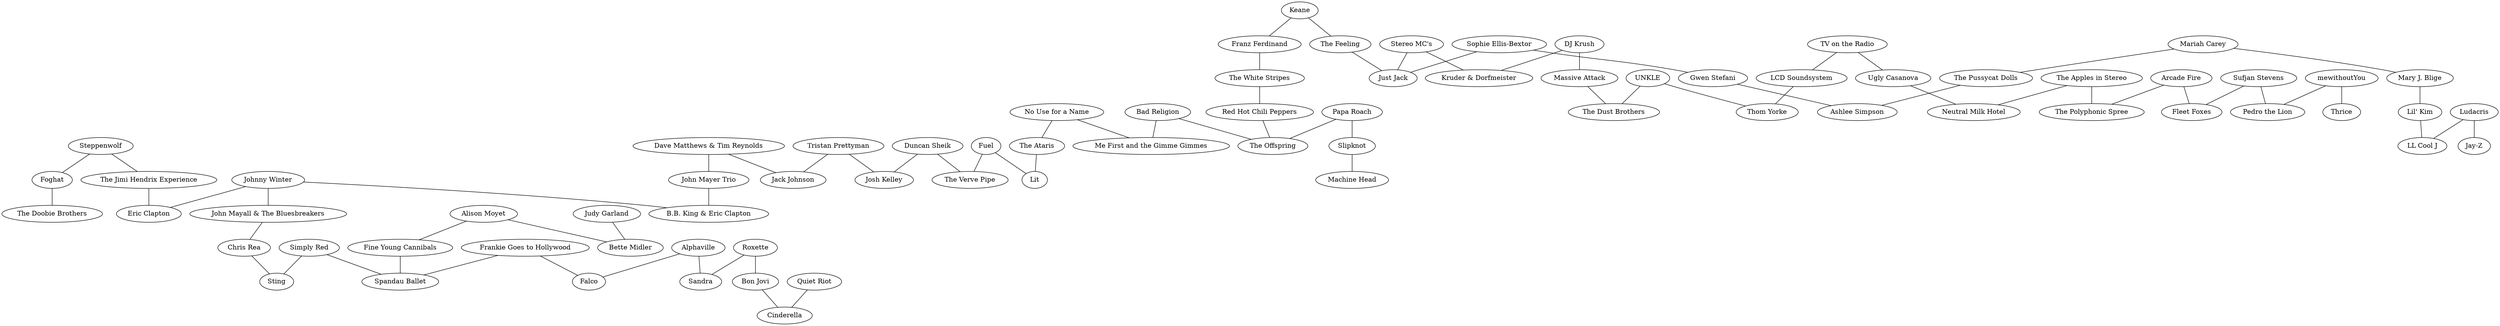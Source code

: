 strict graph "" {
	node [label="\N"];
	1920	[id=1920,
		label=Steppenwolf,
		level=3,
		pos="2792.6857235770985,-9535.212077856928",
		weight=0];
	1161	[id=1161,
		label=Foghat,
		level=3,
		pos="2818.065289996841,-10058.290397387595",
		weight=0];
	1920 -- 1161	[level=3];
	2153	[id=2153,
		label="The Jimi Hendrix Experience",
		level=3,
		pos="2953.215155270347,-8937.914915381129",
		weight=0];
	1920 -- 2153	[level=3];
	261	[id=261,
		label=UNKLE,
		level=2,
		pos="-3455.399444288111,5882.831250346548",
		weight=0];
	1473	[id=1473,
		label="Thom Yorke",
		level=2,
		pos="-3997.424923333719,6268.816801474497",
		weight=0];
	261 -- 1473	[level=2];
	2259	[id=2259,
		label="The Dust Brothers",
		level=1,
		pos="-2872.6272544462067,5421.6372759030655",
		weight=0];
	261 -- 2259	[level=2];
	389	[id=389,
		label="Simply Red",
		level=2,
		pos="3996.735399951534,-8863.9332080877",
		weight=0];
	1521	[id=1521,
		label="Spandau Ballet",
		level=2,
		pos="3846.8956010903507,-9109.440101174401",
		weight=0];
	389 -- 1521	[level=2];
	1394	[id=1394,
		label=Sting,
		level=2,
		pos="3596.6653000938004,-8878.512476198883",
		weight=0];
	389 -- 1394	[level=2];
	1670	[id=1670,
		label="Arcade Fire",
		level=2,
		pos="-7835.544126558001,8694.210129403617",
		weight=0];
	63	[id=63,
		label="Fleet Foxes",
		level=3,
		pos="-8239.28912870733,9275.545665227914",
		weight=0];
	1670 -- 63	[level=3];
	628	[id=628,
		label="The Polyphonic Spree",
		level=2,
		pos="-7253.843848253384,8199.055619162444",
		weight=0];
	1670 -- 628	[level=2];
	2311	[id=2311,
		label=Roxette,
		level=3,
		pos="5792.403012107721,-12689.179223173369",
		weight=0];
	421	[id=421,
		label="Bon Jovi",
		level=3,
		pos="5228.436527815245,-12266.761102224142",
		weight=0];
	2311 -- 421	[level=3];
	810	[id=810,
		label=Sandra,
		level=3,
		pos="6185.887619299698,-12276.55477285475",
		weight=0];
	2311 -- 810	[level=3];
	905	[id=905,
		label="Johnny Winter",
		level=2,
		pos="3352.7329979029214,-7859.869479803976",
		weight=0];
	1164	[id=1164,
		label="John Mayall & The Bluesbreakers",
		level=2,
		pos="3902.486925658875,-7848.898471920902",
		weight=0];
	905 -- 1164	[level=2];
	2354	[id=2354,
		label="B.B. King & Eric Clapton",
		level=1,
		pos="3220.677375876699,-7285.462325509601",
		weight=0];
	905 -- 2354	[level=2];
	1528	[id=1528,
		label="Eric Clapton",
		level=2,
		pos="3106.079586422291,-8385.685007481488",
		weight=0];
	905 -- 1528	[level=2];
	1500	[id=1500,
		label="The Doobie Brothers",
		level=3,
		pos="2821.5762790905815,-10614.601398125611",
		weight=0];
	1161 -- 1500	[level=3];
	1035	[id=1035,
		label="Papa Roach",
		level=3,
		pos="1294.5639620685479,242.34062775856194",
		weight=0];
	2230	[id=2230,
		label=Slipknot,
		level=3,
		pos="1914.966135596701,473.59368416576694",
		weight=0];
	1035 -- 2230	[level=3];
	839	[id=839,
		label="The Offspring",
		level=1,
		pos="567.65073736113,282.35813937168496",
		weight=0];
	1035 -- 839	[level=3];
	140	[id=140,
		label="Stereo MC's",
		level=1,
		pos="-1908.9293857737296,3977.7893870853836",
		weight=0];
	1388	[id=1388,
		label="Just Jack",
		level=1,
		pos="-1387.7433081205654,3566.989301510276",
		weight=0];
	140 -- 1388	[level=1];
	1149	[id=1149,
		label="Kruder & Dorfmeister",
		level=1,
		pos="-2388.3182925618657,4380.778610596239",
		weight=0];
	140 -- 1149	[level=1];
	780	[id=780,
		label="Mariah Carey",
		level=2,
		pos="-636.1493363551965,6597.054573559226",
		weight=0];
	2326	[id=2326,
		label="Mary J. Blige",
		level=2,
		pos="-618.3697554122672,7176.762146366178",
		weight=0];
	780 -- 2326	[level=2];
	1213	[id=1213,
		label="The Pussycat Dolls",
		level=2,
		pos="-729.3498192680895,5997.9112065778245",
		weight=0];
	780 -- 1213	[level=2];
	1486	[id=1486,
		label="Chris Rea",
		level=2,
		pos="3979.974176201526,-8385.27718098567",
		weight=0];
	1164 -- 1486	[level=2];
	143	[id=143,
		label=Ludacris,
		level=3,
		pos="119.40936978807315,8606.746960376704",
		weight=0];
	1200	[id=1200,
		label="Jay-Z",
		level=3,
		pos="137.23954643520653,9186.419560591683",
		weight=0];
	143 -- 1200	[level=3];
	112	[id=112,
		label="LL Cool J",
		level=3,
		pos="-71.35679848089376,8025.9225578251935",
		weight=0];
	143 -- 112	[level=3];
	1294	[id=1294,
		label="TV on the Radio",
		level=2,
		pos="-5184.777093694171,6695.004909758236",
		weight=0];
	406	[id=406,
		label="LCD Soundsystem",
		level=2,
		pos="-4539.784705155757,6540.191996968897",
		weight=0];
	1294 -- 406	[level=2];
	2518	[id=2518,
		label="Ugly Casanova",
		level=2,
		pos="-5682.791294752456,7019.764908880265",
		weight=0];
	1294 -- 2518	[level=2];
	1680	[id=1680,
		label="Sufjan Stevens",
		level=3,
		pos="-8797.88732513201,9413.452412787574",
		weight=0];
	1680 -- 63	[level=3];
	2293	[id=2293,
		label="Pedro the Lion",
		level=3,
		pos="-9082.87823783964,9851.83601989834",
		weight=0];
	1680 -- 2293	[level=3];
	1042	[id=1042,
		label="The Apples in Stereo",
		level=2,
		pos="-6628.844881216868,7883.800396476716",
		weight=0];
	1042 -- 628	[level=2];
	2544	[id=2544,
		label="Neutral Milk Hotel",
		level=2,
		pos="-6167.003584257969,7469.290181317543",
		weight=0];
	1042 -- 2544	[level=2];
	2061	[id=2061,
		label="Dave Matthews & Tim Reynolds",
		level=1,
		pos="2839.659905528302,-6085.046478416249",
		weight=0];
	793	[id=793,
		label="John Mayer Trio",
		level=1,
		pos="3070.928866909617,-6665.247071121656",
		weight=0];
	2061 -- 793	[level=1];
	870	[id=870,
		label="Jack Johnson",
		level=1,
		pos="2635.556471753205,-5520.090287697953",
		weight=0];
	2061 -- 870	[level=1];
	406 -- 1473	[level=2];
	151	[id=151,
		label="Quiet Riot",
		level=3,
		pos="5797.620057333917,-13692.363881085945",
		weight=0];
	358	[id=358,
		label=Cinderella,
		level=3,
		pos="5693.913658130323,-13152.09250397098",
		weight=0];
	151 -- 358	[level=3];
	280	[id=280,
		label=Alphaville,
		level=2,
		pos="5706.701058055911,-11754.169498408028",
		weight=0];
	280 -- 810	[level=3];
	1146	[id=1146,
		label=Falco,
		level=2,
		pos="5112.793615856168,-11025.949338331897",
		weight=0];
	280 -- 1146	[level=2];
	793 -- 2354	[level=1];
	972	[id=972,
		label="Lil' Kim",
		level=3,
		pos="-41.794145826421584,7433.895450066057",
		weight=0];
	2326 -- 972	[level=3];
	158	[id=158,
		label=Keane,
		level=1,
		pos="-968.3920133017342,2252.3364534420866",
		weight=0];
	1576	[id=1576,
		label="Franz Ferdinand",
		level=1,
		pos="-362.1106226053474,2076.352160976812",
		weight=0];
	158 -- 1576	[level=1];
	715	[id=715,
		label="The Feeling",
		level=1,
		pos="-1105.9520359731505,2913.0705290076708",
		weight=0];
	158 -- 715	[level=1];
	416	[id=416,
		label="Alison Moyet",
		level=3,
		pos="4697.911170641788,-10023.239806523332",
		weight=0];
	826	[id=826,
		label="Fine Young Cannibals",
		level=3,
		pos="4233.454051828463,-9710.533763714477",
		weight=0];
	416 -- 826	[level=3];
	2249	[id=2249,
		label="Bette Midler",
		level=3,
		pos="5362.663724014494,-10979.21140681204",
		weight=0];
	416 -- 2249	[level=3];
	930	[id=930,
		label="Duncan Sheik",
		level=1,
		pos="2197.3304169680746,-3905.677628651332",
		weight=0];
	724	[id=724,
		label="Josh Kelley",
		level=1,
		pos="2269.746009592537,-4421.617615840039",
		weight=0];
	930 -- 724	[level=1];
	1007	[id=1007,
		label="The Verve Pipe",
		level=1,
		pos="1781.4040317407157,-3521.663070512452",
		weight=0];
	930 -- 1007	[level=1];
	2467	[id=2467,
		label="No Use for a Name",
		level=1,
		pos="1227.115181761559,-1405.42270172167",
		weight=0];
	836	[id=836,
		label="Me First and the Gimme Gimmes",
		level=1,
		pos="1081.4898992653468,-811.8192430882823",
		weight=0];
	2467 -- 836	[level=1];
	582	[id=582,
		label="The Ataris",
		level=1,
		pos="1332.7930926354295,-1962.4483893864806",
		weight=0];
	2467 -- 582	[level=1];
	421 -- 358	[level=3];
	429	[id=429,
		label="The White Stripes",
		level=1,
		pos="-260.58130308161617,1445.627409148772",
		weight=0];
	1576 -- 429	[level=1];
	1705	[id=1705,
		label="Bad Religion",
		level=1,
		pos="853.6208780173338,-245.2118000420208",
		weight=0];
	1705 -- 836	[level=1];
	1705 -- 839	[level=1];
	686	[id=686,
		label="Red Hot Chili Peppers",
		level=1,
		pos="167.57303700939633,866.033176876869",
		weight=0];
	429 -- 686	[level=1];
	686 -- 839	[level=1];
	1071	[id=1071,
		label="DJ Krush",
		level=1,
		pos="-2808.816782015572,4929.136131837113",
		weight=0];
	1742	[id=1742,
		label="Massive Attack",
		level=1,
		pos="-3288.2629948141303,5213.211662076645",
		weight=0];
	1071 -- 1742	[level=1];
	1071 -- 1149	[level=1];
	1010	[id=1010,
		label="Machine Head",
		level=3,
		pos="2512.166290484043,317.9595573222065",
		weight=0];
	2230 -- 1010	[level=3];
	2358	[id=2358,
		label=mewithoutYou,
		level=3,
		pos="-9293.532627920285,10420.986245935945",
		weight=0];
	1730	[id=1730,
		label=Thrice,
		level=3,
		pos="-9888.427045241016,10338.150304430712",
		weight=0];
	2358 -- 1730	[level=3];
	2358 -- 2293	[level=3];
	826 -- 1521	[level=3];
	2268	[id=2268,
		label="Ashlee Simpson",
		level=2,
		pos="-651.3389567724153,5261.435246879579",
		weight=0];
	1213 -- 2268	[level=2];
	1597	[id=1597,
		label=Fuel,
		level=1,
		pos="2073.1849250062014,-2863.5902070737543",
		weight=0];
	843	[id=843,
		label=Lit,
		level=1,
		pos="1771.0828661860373,-2375.201544651706",
		weight=0];
	1597 -- 843	[level=1];
	1597 -- 1007	[level=1];
	703	[id=703,
		label="Judy Garland",
		level=3,
		pos="6044.64224850221,-11810.447037471848",
		weight=0];
	703 -- 2249	[level=3];
	2241	[id=2241,
		label="Tristan Prettyman",
		level=1,
		pos="2417.7422903837173,-4928.898437130965",
		weight=0];
	2241 -- 724	[level=1];
	2241 -- 870	[level=1];
	582 -- 843	[level=1];
	715 -- 1388	[level=1];
	972 -- 112	[level=3];
	1486 -- 1394	[level=2];
	975	[id=975,
		label="Sophie Ellis-Bextor",
		level=2,
		pos="-1127.3484596606281,4242.748018159717",
		weight=0];
	1245	[id=1245,
		label="Gwen Stefani",
		level=2,
		pos="-1074.2273695370504,4835.603641260033",
		weight=0];
	975 -- 1245	[level=2];
	975 -- 1388	[level=2];
	1612	[id=1612,
		label="Frankie Goes to Hollywood",
		level=2,
		pos="4507.172509401127,-10159.13943701299",
		weight=0];
	1612 -- 1521	[level=2];
	1612 -- 1146	[level=2];
	1742 -- 2259	[level=1];
	2518 -- 2544	[level=2];
	1245 -- 2268	[level=2];
	2153 -- 1528	[level=3];
}
